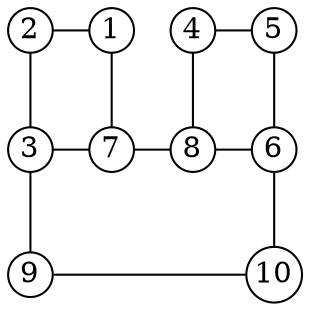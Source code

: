 graph G {
node [shape="circle" margin=0 width=0 height=0]
    n1 [label="1"]
    n2 [label="2"]
    n3 [label="3"]
    n4 [label="4"]
    n5 [label="5"]
    n6 [label="6"]
    n7 [label="7"]
    n8 [label="8"]
    n9 [label="9"]
    n10 [label="10"]

    n2 -- n1 
    n4 -- n5 
    n3 -- n7
    n7 -- n8
    n8 -- n6
    n2 -- n3
    n1 -- n7
    n4 -- n8
    n5 -- n6
    n3 -- n9 
    n6 -- n10
    n9 -- n10 [constraint=false]

    subgraph {rank=same; {n9, n10}}
    subgraph {
        {rank=same; {n3, n7, n8, n6}}
    }
    subgraph {
        {rank=same; {n2, n1, n4, n5}}
    }
}
